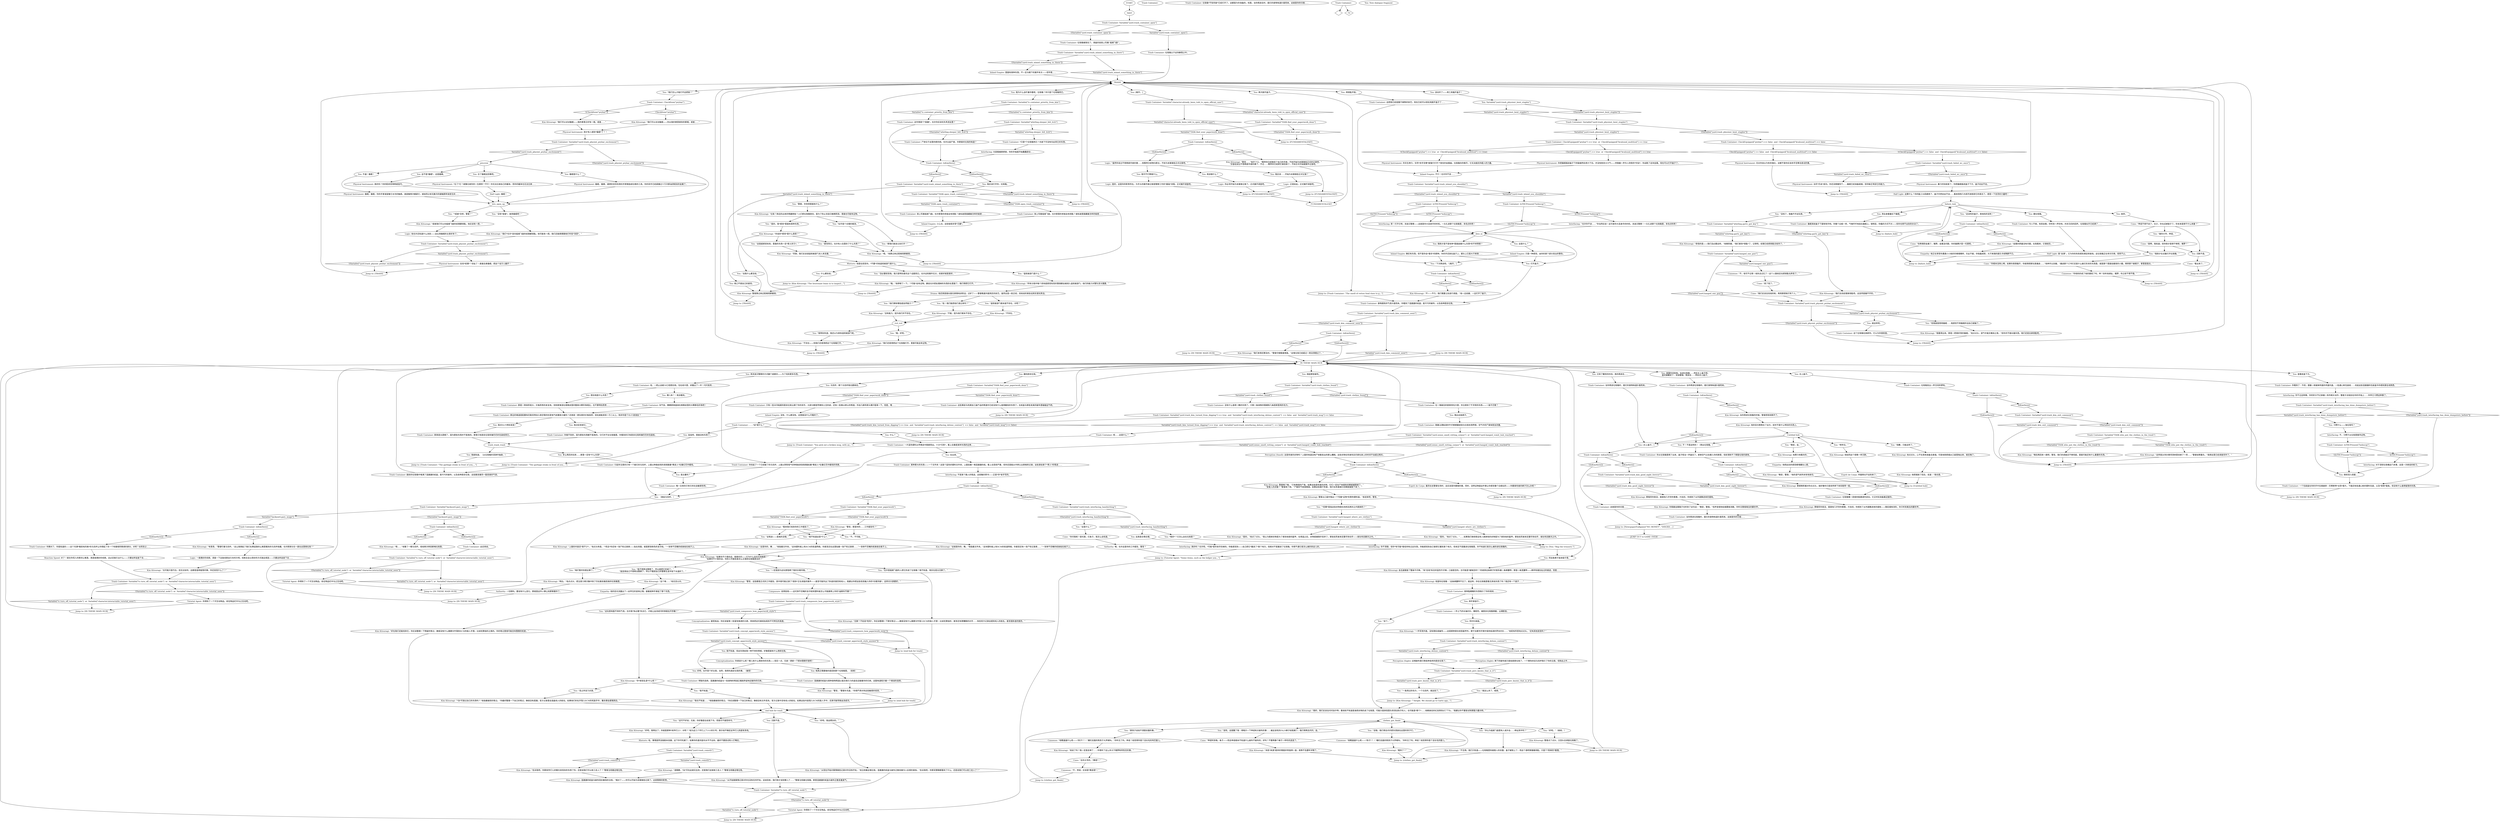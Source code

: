 # YARD / TRASH
# You can click on the trash container. This lets you see the padlock has a Whirling-in-Rags logo on it -> go to Garte -> ask for key -> open container - > get your paperwork
# ==================================================
digraph G {
	  0 [label="START"];
	  1 [label="input"];
	  2 [label="Trash Container: 垃圾箱被锁住了。滑盖的挂锁上写着“褴褛飞旋”。"];
	  3 [label="TRASH"];
	  4 [label="Trash Container: IsKimHere()"];
	  5 [label="IsKimHere()", shape=diamond];
	  6 [label="!(IsKimHere())", shape=diamond];
	  7 [label="Trash Container: "];
	  8 [label="Trash Container: 这个垃圾箱在挑衅你。它认为你很软弱。"];
	  9 [label="Cuno: “看出来了。”"];
	  10 [label="Kim Kitsuragi: 他望向垃圾箱：“这条裤腰带不见了。就这样。你在垃圾箱里看见其他东西了吗？我还有一个袋子……”"];
	  11 [label="Cuno: “坤诺听到咯，条子——而且坤诺根本不知道什么破布不破布的，好吗？不要再像个婊子一样叽叽歪歪了。”"];
	  12 [label="Jump to: [Tutorial Agent: \"Some items, such as the ledger you...\"]"];
	  13 [label="You: “吾之所言乃天意。”"];
	  14 [label="Kim Kitsuragi: “*汝*可查过自己的东西吗？”他指着破损的笔记。“你最好整理一下自己的笔记，确保没有遗漏。官方记录里会涵盖线人的姓名。如果他们的名字落入RCM的死敌手中，屠杀便会紧随其后。”"];
	  15 [label="Kim Kitsuragi: “好吧，我明白了。你就是那种*纯爷们儿*，对吧？”他为这几个字打上了小小的引号，表示他不确定这爷们儿到底有多纯。"];
	  16 [label="Jump to: [IN THERE MAIN HUB]"];
	  17 [label="Kim Kitsuragi: 他费力地看向你。"];
	  18 [label="Trash Container: *只是*个垃圾箱而已？天底下可没有仅此而已的东西。"];
	  19 [label="rvd_rvd"];
	  20 [label="Kim Kitsuragi: “没有能力。因为他们并不存在。”"];
	  21 [label="Physical Instrument: 刚才有人提到*撬棍*了？！"];
	  22 [label="Physical Instrument: 撬棍，撬棍，你的手掌渴望着它冰冷的触感。渴望着再次握紧它，就如同之前无数次的接触那样亲密无间……"];
	  23 [label="lets_open_up"];
	  24 [label="Trash Container: 当你爬进垃圾箱时，腐烂的食物味道扑面而来。这就是你的归宿……"];
	  25 [label="Kim Kitsuragi: 湿漉漉的纸盒与破布回应着他的注视。“哦对了——你可以开始为本案做些记录了。这是警察的职责。”"];
	  26 [label="You: 我可不打算做什么。"];
	  27 [label="Logic: 正是如此。正式展开调查吧。"];
	  28 [label="Jump to: [NewspaperEndgame(\"NO_MONEY\", \"DISGRA ...]"];
	  29 [label="Jump to: [IN THERE MAIN HUB]"];
	  30 [label="Jump to: [Trash Container: \"You pick out a broken mug, with an...\"]"];
	  31 [label="Trash Container: 令人不爽。有损自尊。你听到一声铃响，并非沉闷的回声。垃圾箱似乎已经满了……"];
	  32 [label="You: 沉默不语。"];
	  33 [label="Trash Container: 这把锁已经屈服于娴熟的技艺。现在已经可以轻松地掀开盖子了……"];
	  34 [label="Trash Container: 那边的难道是配置有厄勒克特拉f2真空管的科登电气前置放大器吗？还真是！那玩意的价格高昂，轻松就能卖到一万二以上。除非你是个Hi-Fi发烧友？"];
	  35 [label="Trash Container: IsKimHere()"];
	  36 [label="IsKimHere()", shape=diamond];
	  37 [label="!(IsKimHere())", shape=diamond];
	  38 [label="Jump to: [IN THERE MAIN HUB]"];
	  39 [label="Trash Container: 一片蓝色塑料从苹果皮中脱颖而出。十分*闪亮*，看上去像是某样东西的边角……"];
	  40 [label="Cunoesse: “他瞎逼逼什么呢——*孩子*？！”栅栏后面的熊孩子大声喊叫。”你听见了吗，坤诺？他觉得你是个没长毛的鸡巴婴儿。”"];
	  41 [label="Trash Container: 湿漉漉的纸盒与某种食物残渣以毫无吸引力的姿态迎接着你的归来。这股味道昭示着一个错误的选择。"];
	  42 [label="Rhetoric: 哇，事情居然没按剧本发展，这下你可吃瘪了。如果你的遣词造句水平不达标，最好不要尝试和人打嘴仗。"];
	  43 [label="You: “是的，我*感觉*里面有某种东西。”"];
	  44 [label="You: 牛逼！撬棍！"];
	  45 [label="You: 撬棍是什么？"];
	  46 [label="Physical Instrument: 动手*仍未*成功。你还没掌握窍门……撬棍已经准备就绪，但你缺乏驾驭它的能力。"];
	  47 [label="Trash Container: IsKimHere()"];
	  48 [label="IsKimHere()", shape=diamond];
	  49 [label="!(IsKimHere())", shape=diamond];
	  50 [label="You: 我该做什么？"];
	  51 [label="Trash Container: Variable[\"yard.trash_interfacing_deluxe_content\"]"];
	  52 [label="Variable[\"yard.trash_interfacing_deluxe_content\"]", shape=diamond];
	  53 [label="!(Variable[\"yard.trash_interfacing_deluxe_content\"])", shape=diamond];
	  54 [label="Trash Container: Variable[\"yard.trash_kim_turned_from_digging\"] == true  and  Variable[\"yard.trash_interfacing_deluxe_content\"]  == false  and  Variable[\"yard.trash_mug\"] == false"];
	  55 [label="Variable[\"yard.trash_kim_turned_from_digging\"] == true  and  Variable[\"yard.trash_interfacing_deluxe_content\"]  == false  and  Variable[\"yard.trash_mug\"] == false", shape=diamond];
	  56 [label="!(Variable[\"yard.trash_kim_turned_from_digging\"] == true  and  Variable[\"yard.trash_interfacing_deluxe_content\"]  == false  and  Variable[\"yard.trash_mug\"] == false)", shape=diamond];
	  57 [label="Trash Container: IsKimHere()"];
	  58 [label="IsKimHere()", shape=diamond];
	  59 [label="!(IsKimHere())", shape=diamond];
	  60 [label="Kim Kitsuragi: “奇怪的是——我们没必要这样。”他微笑着，“我们拿到*钥匙*了，记得吧。经理已经把钥匙交给你了。”"];
	  61 [label="Trash Container: 食物腐败的气息扑面而来。你看到了湿漉漉的纸盒，脏兮兮的破布，以及各种厨余垃圾。"];
	  62 [label="IN THERE MAIN HUB"];
	  63 [label="You: “那孩子说他不清楚衣服的事。”"];
	  64 [label="Trash Container: 面前的垃圾箱中堆满了湿漉漉的纸盒，脏兮兮的破布，以及各种厨余垃圾，这些散发着同一股恶臭的气息。"];
	  65 [label="You: 不！不是这样的！（爬出垃圾箱。）"];
	  66 [label="Jump to: [TRASH]"];
	  67 [label="Jump to: [TRASH]"];
	  68 [label="Logic: 是的，这是你的职责所在。为手头的案件做记录是警察工作的*基础*流程。正式展开调查吧。"];
	  69 [label="You: “那我们就该立刻打开！”"];
	  70 [label="Logic: 他也许还知道什么消息——这比用撬棍的主意好多了。"];
	  71 [label="Trash Container: Variable[\"yard.trash_inland_something_in_there\"]"];
	  72 [label="Variable[\"yard.trash_inland_something_in_there\"]", shape=diamond];
	  73 [label="!(Variable[\"yard.trash_inland_something_in_there\"])", shape=diamond];
	  74 [label="Empathy: 他正在享受你遭遇小小挫折的难堪模样，乐此不疲。你恼羞成怒，大汗淋漓的面孔令他陶醉不已。"];
	  75 [label="Cuno: “你根本没用心啊。如果你真想撬开，你就得把那玩意捅进……”他伸手比划着。“捅进那个订书钉还是什么破烂形状的东西里。就是那个里面挂着锁的小圈。再转那个破棍子，那里是弱点。”"];
	  76 [label="Kim Kitsuragi: “我们来得还算及时。”警督仔细看着里面。“这堆垃圾已经超过一周没清理过了。”"];
	  77 [label="Trash Container: Variable[\"TASK.who_put_the_clothes_in_the_trash\"]"];
	  78 [label="Variable[\"TASK.who_put_the_clothes_in_the_trash\"]", shape=diamond];
	  79 [label="!(Variable[\"TASK.who_put_the_clothes_in_the_trash\"])", shape=diamond];
	  80 [label="You: 是古董吗？"];
	  81 [label="Kim Kitsuragi: “很好。我们应该去问问加尔特，看他知不知道是谁把衣物扔进了垃圾里。可能只是旅馆里负责清洁院子的人，也可能是*那个*……他朝身后的红发男孩点了下头。“我建议你不要尝试和那股力量对峙。”"];
	  82 [label="Jump to: [Trash Container: \"The smell of rotten food rises to g...\"]"];
	  83 [label="end hub for trash"];
	  84 [label="Trash Container: 当你爬进垃圾箱时，腐烂的食物味道扑面而来。"];
	  85 [label="You: “我特别失望。我还以为真有遥视者部门呢。”"];
	  86 [label="You: “哦，好吧。”"];
	  87 [label="You: “似乎是个合理的推测。”"];
	  88 [label="Inland Empire: 里面有某种东西。不一定与眼下的案件有关——但毕竟……"];
	  89 [label="Trash Container: Variable[\"TASK.open_trash_container\"]"];
	  90 [label="Variable[\"TASK.open_trash_container\"]", shape=diamond];
	  91 [label="!(Variable[\"TASK.open_trash_container\"])", shape=diamond];
	  92 [label="You: “但我就是想用撬棍……我感觉不用撬棍的话自己就输了。”"];
	  93 [label="You: “操你大爷，坤诺。”"];
	  94 [label="Jump to: [IN THERE MAIN HUB]"];
	  95 [label="Kim Kitsuragi: 警督点了点头，又回头去调查垃圾箱了。"];
	  96 [label="Kim Kitsuragi: “我也不知道……”他指着破损的笔记。“你应该整理一下自己的笔记。确保没有文件丢失。官方记录中含有线人的姓名。如果这些内容落入RCM的敌人手中，还真可能导致血流成河。”"];
	  97 [label="Cunoesse: “他瞎逼逼什么呢——*孩子*？！”栅栏后面的熊孩子大声喊叫。”你听见了吗，坤诺？他觉得你是个没长毛的婴儿。”"];
	  98 [label="Trash Container: Variable[\"yard.trash_cometh\"]"];
	  99 [label="Variable[\"yard.trash_cometh\"]", shape=diamond];
	  100 [label="!(Variable[\"yard.trash_cometh\"])", shape=diamond];
	  101 [label="Jump to: [IN THERE MAIN HUB]"];
	  102 [label="Trash Container: ……*这*是什么？"];
	  103 [label="Kim Kitsuragi: “你说的*感觉*是什么意思？”"];
	  104 [label="Kim Kitsuragi: “所有分局中每个具有超感官知觉的警探都会被调入遥视者部门。他们的能力对警队至关重要。”"];
	  105 [label="You: “我们怎么才能打开这把锁？”"];
	  106 [label="Trash Container: Variable[\"TASK.find_your_paperwork_done\"]"];
	  107 [label="Variable[\"TASK.find_your_paperwork_done\"]", shape=diamond];
	  108 [label="!(Variable[\"TASK.find_your_paperwork_done\"])", shape=diamond];
	  109 [label="You: 继续深入挖掘……"];
	  110 [label="Kim Kitsuragi: “警官，”警督补充道，“你得严肃对待这些敏感的信息。”"];
	  111 [label="Kim Kitsuragi: “我们可以试试撬棍——你从我的車里拿到的那根。或者……”"];
	  112 [label="You: 挑起那些破布。"];
	  113 [label="Trash Container: 垃圾箱立于这场春雪之中。"];
	  114 [label="You: “该死，这提醒了我：得暗示一下坤诺有关破布的事……被这该死的FALN裤子给耽搁了。我们得再去问问，金。”"];
	  115 [label="Trash Container: Variable[\"yard.trash_interfacing_handwriting\"]"];
	  116 [label="Variable[\"yard.trash_interfacing_handwriting\"]", shape=diamond];
	  117 [label="!(Variable[\"yard.trash_interfacing_handwriting\"])", shape=diamond];
	  118 [label="You: 拽出这条裤子。"];
	  119 [label="Trash Container: 随着沾满粘液的牛仔裤裤腿逐渐与垃圾划清界限，空气中的尸臭味愈加浓重。"];
	  120 [label="Kim Kitsuragi: 他的目光聚焦在了远方。却并不是什么特别的东西上。"];
	  121 [label="You: “明早见。”"];
	  122 [label="You: 又到了睡觉的时间。真的爬进去……"];
	  123 [label="Kim Kitsuragi: “不能，因为他们根本不存在。”"];
	  124 [label="You: 我为什么会盯着你看呢，垃圾箱？你只是个垃圾箱而已。"];
	  125 [label="Physical Instrument: 你把撬棍插进盖子下的裂缝然后用力下压。并没有耗多大力气——伴随着一声令人欣慰的*咔哒*，你战胜了这块金属。现在可以打开盖子了。"];
	  126 [label="Trash Container: Variable[\"yard.trash_inland_you_shouldnt\"]"];
	  127 [label="Variable[\"yard.trash_inland_you_shouldnt\"]", shape=diamond];
	  128 [label="!(Variable[\"yard.trash_inland_you_shouldnt\"])", shape=diamond];
	  129 [label="You: 合上盖子。"];
	  130 [label="Trash Container: IsTHCPresent(\"hobocop\")"];
	  131 [label="IsTHCPresent(\"hobocop\")", shape=diamond];
	  132 [label="!(IsTHCPresent(\"hobocop\"))", shape=diamond];
	  133 [label="dive_in"];
	  134 [label="You: 箭扣炮是什么东西？"];
	  135 [label="You: 哪儿有？！我没看到。"];
	  136 [label="You: （拿起马克杯。）"];
	  137 [label="Trash Container: 在一堆破旧的厨房用毛巾里，你注意到了不寻常的东西——一条牛仔裤？"];
	  138 [label="You: 将衬衫装袋。"];
	  139 [label="Perception (Sight): 剩下的破布就只是些厨房垃圾了，一个黄色的旧马克杯吸引了你的注意。但除此之外……"];
	  140 [label="Kim Kitsuragi: “警官，那是你的……工作报告吗？”"];
	  141 [label="Kim Kitsuragi: “这是你的，瞧……”他指着文件夹。“这块塑料板上有RCM的街道网络。你甚至还在这里贴着一张尸检记录表……”一张惨不忍睹的纸条粘在板子上。"];
	  142 [label="Interfacing: 真的吗？也许吧。*可能*是你亲手扔掉的。你能感觉到——自己把它*塞进了*某个地方。但绝对不是塞进了垃圾箱。你想不通它是怎么被扔到这儿的。"];
	  143 [label="Kim Kitsuragi: “如果你不介意的话，我想问问——它为什么会在垃圾箱里？”\n“如果你不介意的话，你的工作报告是怎么沦落到垃圾箱里去的？”"];
	  144 [label="You: “我不知道。”"];
	  145 [label="Authority: 一切顺利。要说有什么变化，那就是这件小事让他更尊重你了。"];
	  146 [label="Kim Kitsuragi: 警督从口袋中掏出一个写着*证物*的黑色塑料袋。“放进来吧，警官。”"];
	  147 [label="You: “直觉而已。也许有人往里扔了什么东西？”"];
	  148 [label="You: “他们拥有哪些超自然能力？”"];
	  149 [label="You: “没有*或者*。就用撬棍吧！”"];
	  150 [label="Jump to: [FUNDAMENTALEXIT]"];
	  151 [label="Jump to: [FUNDAMENTALEXIT]"];
	  152 [label="Physical Instrument: 去找*经理*？别扯了！直接去拿撬棍，把这个宝贝儿撬开！"];
	  153 [label="Trash Container: 锁上写着褴褛飞旋。也许那里的老板会有钥匙？谁知道里面藏着怎样的秘密……"];
	  154 [label="Physical Instrument: 暴力时刻结束了。你把撬棍插进盖子下方，盖子纹丝不动。"];
	  155 [label="Jump to: [failure_hub]"];
	  156 [label="Trash Container: Variable[\"yard.hanged_one_gun\"]"];
	  157 [label="Variable[\"yard.hanged_one_gun\"]", shape=diamond];
	  158 [label="!(Variable[\"yard.hanged_one_gun\"])", shape=diamond];
	  159 [label="Cunoesse: “你他妈的成了他的跟班了吗，坤？别听他胡扯，猪猡，你之前干得不错。”"];
	  160 [label="You: 打开盖子。"];
	  161 [label="clothes_got_finale"];
	  162 [label="You: “我不知道这是*什么*。”"];
	  163 [label="You: “*初期*是指这些衣物是在他死后两天之内脱掉的？”"];
	  164 [label="Jump to: [You: \"Bag the trousers.\"]"];
	  165 [label="You: 我真正需要做的是回到那个垃圾箱里。（拒绝）"];
	  166 [label="Trash Container: 明智的选择。湿漉漉的纸盒与一些食物的残渣正搔首弄姿地迎接你的归来。"];
	  167 [label="Kim Kitsuragi: “明白。”他点点头，把注意力再次集中到了仍在散发着恶臭的垃圾箱里。"];
	  168 [label="You: “抱歉，只能这样了。”"];
	  169 [label="Kim Kitsuragi: 他点点头，心不在焉地准备去拿烟。可是他刚把烟从口袋里掏出来，就后悔了。"];
	  170 [label="Trash Container: IsKimHere()"];
	  171 [label="IsKimHere()", shape=diamond];
	  172 [label="!(IsKimHere())", shape=diamond];
	  173 [label="Kim Kitsuragi: 警督微笑着对你点点头，就好像你只是突然停下来系鞋带一般。"];
	  174 [label="Trash Container: Variable[\"tc.turn_off_tutorial_node\"]  or  Variable[\"character.interactable_tutorial_seen\"]"];
	  175 [label="Variable[\"tc.turn_off_tutorial_node\"]  or  Variable[\"character.interactable_tutorial_seen\"]", shape=diamond];
	  176 [label="!(Variable[\"tc.turn_off_tutorial_node\"]  or  Variable[\"character.interactable_tutorial_seen\"])", shape=diamond];
	  177 [label="You: 我应该打开你，垃圾箱。"];
	  178 [label="Kim Kitsuragi: “不存在——但我们还是得把这个垃圾箱打开。”"];
	  179 [label="Trash Container: 尸体位于这里的顺风侧。也许比起尸臭，你更喜欢垃圾的味道？"];
	  180 [label="Jump to: [Kim Kitsuragi: \"The lieutenant leans in to inspect...\"]"];
	  181 [label="prycrow"];
	  182 [label="You: 马克杯，那个马克杯我也要拿走。"];
	  183 [label="You: [离开。]"];
	  184 [label="Jump to: [TRASH]"];
	  185 [label="Trash Container: 你做不到的，因为那些东西都不是真的。它们并不在垃圾箱里。你看到的只有厨余垃圾和皱巴巴的包装纸。"];
	  186 [label="Jump to: [Trash Container: \"The garbage stinks in front of you,...\"]"];
	  187 [label="Trash Container: 别气馁，瞧瞧那串盘绕在香蕉皮里的大颗群岛珍珠吧！"];
	  188 [label="Esprit de Corps: 基苏拉吉警督在场时，这应该是你要做的事。同时，没带证物袋这件事让你感觉像个白痴似的——你要拿死者的裤子怎么办呢？"];
	  189 [label="Jump to: [IN THERE MAIN HUB]"];
	  190 [label="You: 什么？"];
	  191 [label="Jump to: [clothes_got_finale]"];
	  192 [label="Kim Kitsuragi: “从开始做案情记录对你也没有任何坏处。话说回来，我们刚才说到哪儿了……”警督注视着垃圾箱，那里湿漉漉的纸盒与破布正散发着臭气。"];
	  193 [label="Jump to: [IN THERE MAIN HUB]"];
	  194 [label="Trash Container: Variable[\"TASK.find_your_paperwork_done\"]"];
	  195 [label="Variable[\"TASK.find_your_paperwork_done\"]", shape=diamond];
	  196 [label="!(Variable[\"TASK.find_your_paperwork_done\"])", shape=diamond];
	  197 [label="Kim Kitsuragi: 当你爬进垃圾箱的时候，警督把视线移开了。"];
	  198 [label="Kim Kitsuragi: 黑暗将你吞没，腐臭味几乎将你熏晕。片刻间，你闻到了从外面飘进来的烟味——随后烟味消失，你只听到离去的脚步声。"];
	  199 [label="Trash Container: Variable[\"tc.container_priority_from_kim\"]"];
	  200 [label="Variable[\"tc.container_priority_from_kim\"]", shape=diamond];
	  201 [label="!(Variable[\"tc.container_priority_from_kim\"])", shape=diamond];
	  202 [label="You: “当我什么都没说。”"];
	  204 [label="Trash Container: Variable[\"yard.trash_failed_wc_once\"]"];
	  205 [label="Variable[\"yard.trash_failed_wc_once\"]", shape=diamond];
	  206 [label="!(Variable[\"yard.trash_failed_wc_once\"])", shape=diamond];
	  207 [label="Trash Container: Variable[\"character.already_been_told_to_open_official_case\"]"];
	  208 [label="Variable[\"character.already_been_told_to_open_official_case\"]", shape=diamond];
	  209 [label="!(Variable[\"character.already_been_told_to_open_official_case\"])", shape=diamond];
	  210 [label="Kim Kitsuragi: “有意思。”警督盯着马克杯。“这让我想起了我们在黄鼠狼的公寓里看到的马克杯收藏。也许那家伙也一直在这里倒垃圾？”"];
	  211 [label="Reaction Speed: 对了！就在你闯入的那间公寓里。真是条微妙的线索。这必定能引出什么——只要这样追查下去……"];
	  212 [label="You: 踢垃圾箱。"];
	  213 [label="Kim Kitsuragi: “金属的质量没有问题。在我看来，它很结实。”"];
	  214 [label="You: 放弃。"];
	  215 [label="Kim Kitsuragi: “这样就从待办事项清单里划掉了一项……”警督如释重负。“我想这里已经调查完毕了。”"];
	  216 [label="Interfacing: 耶！打开它吧，流浪汉警察——这就是你大显身手的时机。一头扎进那个垃圾箱里，多找点料吧！"];
	  217 [label="You: 多么残忍的玩笑……那里一定有*什么东西*……"];
	  218 [label="You: 我就知道。（从垃圾箱的深渊中抽身。）"];
	  219 [label="You: 拉出来。"];
	  220 [label="You: “不。不可能。”"];
	  221 [label="Interfacing: 你不清楚。但你*有可能*曾经持有过这东西。你能感觉到自己曾把它塞到某个地方。但肯定不是塞进垃圾箱里。你不知道它是怎么被扔进垃圾箱的。"];
	  222 [label="Kim Kitsuragi: “好在我们还能找到它。你应该整理一下残留的笔记，确保没有什么重要文件落到RCM的敌人手里。比如犯罪组织之类的。你的笔记里很可能含有警察的机密。”"];
	  223 [label="Kim Kitsuragi: “是的。”他点了点头。“我认为脱掉衣物是为了拿到他穿的盔甲，在得逞之后，衣物就被随手丢弃了。那些拾荒者肯定要尽快动手——就在死后数天之内。”"];
	  224 [label="Jump to: [end hub for trash]"];
	  225 [label="You: “这可不好说，兄弟。你好像是在给我下令。而我可不接受命令。”"];
	  226 [label="Trash Container: 这些果皮与肉类加工副产品的残渣中已经没有什么值得翻找的东西了。在纸盒与那些发臭的破布里碰碰运气吧。"];
	  227 [label="Jump to: [IN THERE MAIN HUB]"];
	  228 [label="Trash Container: 这就是你的归宿……"];
	  229 [label="Inland Empire: 小心点。这些秘密非常*沉痛*。"];
	  230 [label="You: 绝口不提自己的直觉。"];
	  231 [label="Kim Kitsuragi: 警督靠过来近距离观察着锁。"];
	  232 [label="Kim Kitsuragi: “警官……”他开了口。“既然你已经取回了自己的手册，不妨开始为本案做些正式的记录吧。”\n“你曾经说过不想再提手册的事了，不过……既然你已经把它拿回来了，不妨正式开始做案件记录吧。”"];
	  233 [label="Logic: 你必须开始为本案做记录了。正式展开调查吧。"];
	  234 [label="You: 习惯什么——淘垃圾吗？"];
	  235 [label="Trash Container: Variable[\"yard.trash_physint_prybar_excitement\"]"];
	  236 [label="Variable[\"yard.trash_physint_prybar_excitement\"]", shape=diamond];
	  237 [label="!(Variable[\"yard.trash_physint_prybar_excitement\"])", shape=diamond];
	  238 [label="You: 这是什么？"];
	  239 [label="Kim Kitsuragi: “也可能只是巧合。但无论如何，这都是值得留意的事。你还发现什么了？”"];
	  240 [label="Trash Container: Variable[\"yard.trash_physint_prybar_excitement\"]"];
	  241 [label="Variable[\"yard.trash_physint_prybar_excitement\"]", shape=diamond];
	  242 [label="!(Variable[\"yard.trash_physint_prybar_excitement\"])", shape=diamond];
	  243 [label="Jump to: [TRASH]"];
	  244 [label="Trash Container: 哇，一把止战者50口径箭扣炮，包在纸巾里，却露出了一半！闪闪发亮……"];
	  245 [label="Trash Container: 那是一种体积庞大，价格昂贵的来复枪。但和那堆混在香蕉皮里的整串大颗珍珠相比，也不算特别昂贵……"];
	  246 [label="You: 我决定卖掉它。"];
	  247 [label="Perception (Smell): 这是死者的衣物吗？上面的味道没有尸体散发出的那么糟糕。这些衣物在死者死后仍穿在身上的时间不会超过两天。"];
	  248 [label="You: 伸手拿袋子。"];
	  249 [label="You: “没了。”"];
	  250 [label="You: “你认为褴褛飞旋里有人或许会……牵扯其中吗？”"];
	  251 [label="Interfacing: 不是某个路人的笔迹。这密集的草书——正是*你*亲手写的。"];
	  252 [label="Trash Container: Variable[\"TASK.find_your_paperwork\"]"];
	  253 [label="Variable[\"TASK.find_your_paperwork\"]", shape=diamond];
	  254 [label="!(Variable[\"TASK.find_your_paperwork\"])", shape=diamond];
	  255 [label="You: “这是什么？”"];
	  256 [label="Kim Kitsuragi: “你*胡言乱语*什么呢？”"];
	  257 [label="Kim Kitsuragi: “是的。”他点了点头。“……如果我们继续假设有人脱掉他的衣物是为了拿到他的盔甲。那些拾荒者肯定要尽快动手，就在死后数天之内。”"];
	  258 [label="Trash Container: Variable[\"yard.hanged_where_are_clothes\"]"];
	  259 [label="Variable[\"yard.hanged_where_are_clothes\"]", shape=diamond];
	  260 [label="!(Variable[\"yard.hanged_where_are_clothes\"])", shape=diamond];
	  261 [label="Composure: 说得容易——这坨惨不忍睹的复印纸和塑料板怎么可能跟得上你的*迪斯科节奏*？"];
	  262 [label="You: 好吧，似乎是个好主意。当然，我得先搞定垃圾的事。（接受）"];
	  263 [label="You: “好吧，我会照办的。”"];
	  264 [label="Jump to: [IN THERE MAIN HUB]"];
	  265 [label="Trash Container: Variable[\"tc.turn_off_tutorial_node\"]"];
	  266 [label="Variable[\"tc.turn_off_tutorial_node\"]", shape=diamond];
	  267 [label="!(Variable[\"tc.turn_off_tutorial_node\"])", shape=diamond];
	  268 [label="Jump to: [TRASH]"];
	  269 [label="Kim Kitsuragi: “哦。”他停顿了一下。“*可能*会有证物。暴徒也许把处理掉的东西扔在里面了。我们得把它打开。”"];
	  270 [label="Kim Kitsuragi: “垃圾？旅店扔出来的残羹剩饭？人们把垃圾箱锁住，是为了防止流浪汉蜂拥而至。里面也可能有证物。”"];
	  271 [label="Trash Container: Variable[\"yard.trash_interfacing_has_done_dumpsters_before\"]"];
	  272 [label="Variable[\"yard.trash_interfacing_has_done_dumpsters_before\"]", shape=diamond];
	  273 [label="!(Variable[\"yard.trash_interfacing_has_done_dumpsters_before\"])", shape=diamond];
	  274 [label="Interfacing: 你干过这种事。你的肘关节记录着一系列相关动作，整套方法铭刻在你的手指上……你早已习惯这种事了。"];
	  275 [label="Trash Container: CheckItem(\"prybar\")"];
	  276 [label="CheckItem(\"prybar\")", shape=diamond];
	  277 [label="!(CheckItem(\"prybar\"))", shape=diamond];
	  278 [label="Trash Container: IsKimHere()"];
	  279 [label="IsKimHere()", shape=diamond];
	  280 [label="!(IsKimHere())", shape=diamond];
	  281 [label="You: “下次再说吧。”[离开。]"];
	  282 [label="Trash Container: IsTHCPresent(\"hobocop\")"];
	  283 [label="IsTHCPresent(\"hobocop\")", shape=diamond];
	  284 [label="!(IsTHCPresent(\"hobocop\"))", shape=diamond];
	  285 [label="Trash Container: 只有一些冰冷粘腻的厨余垃圾沾满了你的双手。大部分都是苹果和土豆的皮，还有一些难以辨认的残渣，外加几根鸡骨头偶尔客串一下。但是，嘿……"];
	  286 [label="You: 我对Hi-Fi特别发烧！"];
	  287 [label="Trash Container: 引起你注意的只有一个破烂的马克杯，上面以种族歧视的调调画着*黄皮人*在番红花中嬉戏。"];
	  288 [label="You: “就这么多了，我想。”"];
	  289 [label="Trash Container: 某种更大的东西——一个文件夹！这是个蓝色的塑料文件夹，上面挂着一堆湿漉漉的纸。看上去受损严重，但你还是能从中辨认出表格和记录。这些源自某个*男人*的笔迹……"];
	  290 [label="You: “一定是因为这玩意阻碍了我的办案风格。”"];
	  291 [label="Trash Container: Variable[\"yard.trash_concept_apperwork_style_answer\"]"];
	  292 [label="Variable[\"yard.trash_concept_apperwork_style_answer\"]", shape=diamond];
	  293 [label="!(Variable[\"yard.trash_concept_apperwork_style_answer\"])", shape=diamond];
	  294 [label="Empathy: 他的目光流露出了一丝罕见的哀悼之情。接着就伸手拿起了那个东西。"];
	  295 [label="Trash Container: 你从垃圾箱里爬了出来，盖子哐当一声盖住了。新鲜空气立刻袭入你的肺里，但却清除不了那股垃圾的臭味。"];
	  296 [label="Jump to: [TRASH]"];
	  297 [label="Drama: 他还真是擅长面无表情地讲笑话。记好了——警督精通冷面笑匠的技艺。虽然总是一脸正经，但他说的某些话其实是玩笑话。"];
	  298 [label="Jump to: [TRASH]"];
	  299 [label="You: “遥视者部门根本就不存在，对吧？”"];
	  300 [label="Physical Instrument: *忘了*它？就像忘掉你的一生那样？不行！你无法忘掉自己的躯体，而你的躯体也无法忘掉……"];
	  301 [label="Half Light: 撬棍！"];
	  302 [label="Trash Container: 垃圾箱*不知何故*已经打开了。这都是为你准备的，哈里。当你爬进去时，腐烂的食物味道扑面而来。这就是你的归宿……"];
	  303 [label="Interfacing: 不，习惯于从垃圾里搜寻证物。"];
	  304 [label="Trash Container: CheckEquipped(\"prybar\") == true  or  CheckEquipped(\"kvalsund_multitool\") == true"];
	  305 [label="CheckEquipped(\"prybar\") == true  or  CheckEquipped(\"kvalsund_multitool\") == true", shape=diamond];
	  306 [label="!(CheckEquipped(\"prybar\") == true  or  CheckEquipped(\"kvalsund_multitool\") == true)", shape=diamond];
	  307 [label="Trash Container: Variable[\"yard.trash_physinst_bent_staples\"]"];
	  308 [label="Variable[\"yard.trash_physinst_bent_staples\"]", shape=diamond];
	  309 [label="!(Variable[\"yard.trash_physinst_bent_staples\"])", shape=diamond];
	  310 [label="You: “没戏了，我撬不开这玩意。”"];
	  311 [label="Inland Empire: 不行！也许你不该……"];
	  312 [label="You: 翻找厨余垃圾。"];
	  313 [label="Trash Container: IsKimHere()"];
	  314 [label="IsKimHere()", shape=diamond];
	  315 [label="!(IsKimHere())", shape=diamond];
	  316 [label="Kim Kitsuragi: “稍后再回来一趟吧，警官。我们的调查还不够彻底。里面可能还有什么重要的东西。”"];
	  317 [label="Trash Container: 那真是太遗憾了，因为那些东西并不是真的。那里只有厨余垃圾和皱巴巴的包装纸而已。"];
	  318 [label="trash_trash_trash"];
	  319 [label="Trash Container: 唯一古老的只有它的社会敏感性吧。"];
	  320 [label="Trash Container: IsKimHere()"];
	  321 [label="IsKimHere()", shape=diamond];
	  322 [label="!(IsKimHere())", shape=diamond];
	  323 [label="Jump to: [IN THERE MAIN HUB]"];
	  324 [label="Kim Kitsuragi: “一件军用外套。没有商标或编号——这是那种穿在轻型盔甲外，便于在都市环境中保持低调的罗纹衬衫……”他若有所思地点点头。“还有其他发现吗？”"];
	  325 [label="Kim Kitsuragi: “这就是你的，瞧。”他指着文件夹。“这块塑料板上有RCM的街道网络。你甚至还有一张尸检记录表……”一张惨不忍睹的纸条粘在板子上。"];
	  326 [label="You: *我的*？它怎么会在垃圾里？"];
	  327 [label="Kim Kitsuragi: “从现在开始对案情做些记录对你没有坏处。”他注视着这堆垃圾，湿漉漉的纸盒与破布正散发着令人反感的臭味。“告诉我吧，你那双慧眼都看到了什么。还是说我们可以收工走人了？”"];
	  328 [label="Trash Container: Variable[\"whirling.sleeper_felt_itch\"]"];
	  329 [label="Variable[\"whirling.sleeper_felt_itch\"]", shape=diamond];
	  330 [label="!(Variable[\"whirling.sleeper_felt_itch\"])", shape=diamond];
	  331 [label="You: “晚安，金。”"];
	  332 [label="Trash Container: Variable[\"yard.trash_kim_good_night_forever\"]"];
	  333 [label="Variable[\"yard.trash_kim_good_night_forever\"]", shape=diamond];
	  334 [label="!(Variable[\"yard.trash_kim_good_night_forever\"])", shape=diamond];
	  335 [label="Untitled hub"];
	  336 [label="You: “哇！我们能把他们请过来吗？”"];
	  337 [label="Kim Kitsuragi: “唔。”他靠过来近距离观察着锁。"];
	  338 [label="Kim Kitsuragi: “或者我们可以向褴褛飞旋的经理要钥匙。他应该有一把。”"];
	  339 [label="Trash Container: Variable[\"yard.trash_kim_exit_comment\"]"];
	  340 [label="Variable[\"yard.trash_kim_exit_comment\"]", shape=diamond];
	  341 [label="!(Variable[\"yard.trash_kim_exit_comment\"])", shape=diamond];
	  342 [label="FUNDAMENTALEXIT"];
	  343 [label="Interfacing: 对于深挖垃圾桶这门本事，这是一次绝佳的练习。"];
	  344 [label="Inland Empire: 只是一种感觉。由你的某个部分发出的警告。"];
	  345 [label="Physical Instrument: 无论你自以为有多强壮，这都不是你应该赤手空拳去尝试的事。"];
	  346 [label="You: 该动手了——用工具撬开盖子！"];
	  347 [label="You: Variable[\"yard.trash_physinst_bent_staples\"]"];
	  348 [label="Variable[\"yard.trash_physinst_bent_staples\"]", shape=diamond];
	  349 [label="!(Variable[\"yard.trash_physinst_bent_staples\"])", shape=diamond];
	  350 [label="failure_hub"];
	  351 [label="Cuno: “我们应该去找他的枪，再用那把枪打死个人。”"];
	  352 [label="Trash Container: 这还用说。"];
	  353 [label="You: 将这条裤子装进袋子里。"];
	  354 [label="Kim Kitsuragi: “消息*来源*提供的情报非常值得一查，我等不及要听详情了。”"];
	  355 [label="You: 再次掀开盖子。"];
	  356 [label="You: “这玩意有股不祥的气息。也许我*有必要*失去它，才能让血流成河的惨剧拉开序幕？”"];
	  357 [label="Kim Kitsuragi: “无聊？不如说*危险*。你应该整理一下那份笔记——确保没有什么重要文件落入RCM的敌人手里：比如犯罪组织，甚至还有更糟糕的对手……有些官方记录会提到线人的姓名，甚至是卧底的探员。”"];
	  358 [label="You: 沉默不语。"];
	  359 [label="Jump to: [IN THERE MAIN HUB]"];
	  360 [label="You: [关上盖子。]"];
	  361 [label="Tutorial Agent: 你得到了一个可互动物品。前往物品栏中与之互动吧。"];
	  362 [label="Kim Kitsuragi: “我们还是得把这个垃圾箱打开。里面可能会有证物。”"];
	  363 [label="You: “遥视者部门是什么？”"];
	  364 [label="Jump to: [TRASH]"];
	  365 [label="Physical Instrument: 撬棍，撬棒，诸神钦定的利用杠杆原理造成位移的工具。你的双手已经紧握过十万次那油漆斑驳的金属了。"];
	  366 [label="You: 就寝时间到啦。钻进垃圾箱……然后关上盖子吧。\n是时候睡觉了，流浪警探。爬进去……然后合上盖子。"];
	  367 [label="Logic: “虽然你说过不想再提手册的事……但既然已经物归原主，不妨为本案做些正式记录吧。”"];
	  368 [label="Physical Instrument: 你天生神力，仅凭*赤手空拳*就强行打开了锁住的金属盖。垃圾箱向你敞开。它无法抵抗你超人的力量。"];
	  369 [label="Trash Container: "];
	  370 [label="", shape=diamond];
	  371 [label="!()", shape=diamond];
	  372 [label="Trash Container: 你猜对了。你是知道的——这个充满*殖民地风格*的马克杯让你想起了另一个有着相同情调的家伙，对吧？总而言之……"];
	  373 [label="Cuno: “坤诺不得不说了，伙计，你也忒掉链子了。你本来是想干什么来着？”"];
	  374 [label="Kim Kitsuragi: “我看得出来。那是一把很好用的撬棍。”他点点头，语气中毫无嘲讽之意。“但你并不擅长撬东西。我们还是去拿钥匙吧。”"];
	  375 [label="You: “我刚才在试着打开垃圾箱。”"];
	  376 [label="You: 查看纸盒下方。"];
	  377 [label="Jump to: [TRASH]"];
	  378 [label="Trash Container: Variable[\"yard.sense_smell_rotting_corpse\"]  or  Variable[\"yard.hanged_vomit_hub_reached\"]"];
	  379 [label="Variable[\"yard.sense_smell_rotting_corpse\"]  or  Variable[\"yard.hanged_vomit_hub_reached\"]", shape=diamond];
	  380 [label="!(Variable[\"yard.sense_smell_rotting_corpse\"]  or  Variable[\"yard.hanged_vomit_hub_reached\"])", shape=diamond];
	  381 [label="You: 这真是合情合理。"];
	  382 [label="You: “我不想再当警察了，所以就把它扔掉了。”\n“我觉得自己不想再当警察了，所以干脆把自己的警察生涯冲进下水道好了。”"];
	  383 [label="You: “也许是褴褛飞旋的人把它扔进了垃圾箱？我不知道，我实在是太无聊了。”"];
	  384 [label="Cunoesse: “不，坤诺，应该是*黄皮佬*！”"];
	  385 [label="Conceptualization: 你胡说什么呢？哪儿有什么想抓你的东西——现实一点，兄弟！更新一下那本警察手册吧！"];
	  386 [label="Kim Kitsuragi: “看来我们找到你的工作报告了。”"];
	  387 [label="Trash Container: Variable[\"yard.trash_composure_how_paperwork_style\"]"];
	  388 [label="Variable[\"yard.trash_composure_how_paperwork_style\"]", shape=diamond];
	  389 [label="!(Variable[\"yard.trash_composure_how_paperwork_style\"])", shape=diamond];
	  390 [label="Kim Kitsuragi: “告诉我吧，你那纯爷们儿的眼光发现别的东西了吗，还是说我们可以收工走人了？”警督注视着这堆垃圾。"];
	  391 [label="Kim Kitsuragi: 他把烟放了回去，说道：“我也是。”"];
	  392 [label="Kim Kitsuragi: “晚安，警探，”他的语气前所未有地亲切。"];
	  393 [label="Trash Container: 垃圾箱像一具棺材般邀请你进去。它正时刻准备着迎接你。"];
	  394 [label="Trash Container: 这毕竟是个*容器*。也许你应该优先考虑这里？"];
	  395 [label="Kim Kitsuragi: “同意。我们应该请遥视者部门派人来支援。”"];
	  396 [label="You: 什么都别说。"];
	  397 [label="Trash Container: Variable[\"yard.trash_physint_prybar_excitement\"]"];
	  398 [label="Variable[\"yard.trash_physint_prybar_excitement\"]", shape=diamond];
	  399 [label="!(Variable[\"yard.trash_physint_prybar_excitement\"])", shape=diamond];
	  400 [label="Trash Container: IsTHCPresent(\"hobocop\")"];
	  401 [label="IsTHCPresent(\"hobocop\")", shape=diamond];
	  402 [label="!(IsTHCPresent(\"hobocop\"))", shape=diamond];
	  403 [label="Trash Container: CheckEquipped(\"prybar\") == false  and  CheckEquipped(\"kvalsund_multitool\") == false"];
	  404 [label="CheckEquipped(\"prybar\") == false  and  CheckEquipped(\"kvalsund_multitool\") == false", shape=diamond];
	  405 [label="!(CheckEquipped(\"prybar\") == false  and  CheckEquipped(\"kvalsund_multitool\") == false)", shape=diamond];
	  406 [label="Cuno: “奇了怪了。”"];
	  407 [label="Trash Container: IsKimHere()"];
	  408 [label="IsKimHere()", shape=diamond];
	  409 [label="!(IsKimHere())", shape=diamond];
	  410 [label="Trash Container: 垃圾箱发出一声沉闷的锣响。"];
	  411 [label="Trash Container: IsKimHere()"];
	  412 [label="IsKimHere()", shape=diamond];
	  413 [label="!(IsKimHere())", shape=diamond];
	  414 [label="You: 我不知道，但这东西给我一种不祥的预感。好像里面有什么想抓住我。"];
	  415 [label="Trash Container: 当你爬进垃圾箱时，腐烂食物味道扑面而来。"];
	  416 [label="Jump to: [Untitled hub]"];
	  417 [label="Esprit de Corps: 早晨再也不会到来了。"];
	  418 [label="Trash Container: IsKimHere()"];
	  419 [label="IsKimHere()", shape=diamond];
	  420 [label="!(IsKimHere())", shape=diamond];
	  421 [label="Kim Kitsuragi: “我们可以试试撬棍——我的車里正好有一根。或者……”"];
	  422 [label="Jump to: [Trash Container: \"The garbage stinks in front of you,...\"]"];
	  423 [label="Trash Container: 你捡起了一个已经破了的马克杯，上面以阴阳怪气的种族歧视调调描绘着*黄皮人*在番红花中嬉戏的场景。"];
	  424 [label="Interfacing: 光是看着那把锁，你的手指就开始蠢蠢欲动……"];
	  425 [label="Trash Container: 某种黏糊糊的东西吸引了你的视线……"];
	  426 [label="Trash Container: Variable[\"backyard.gary_mugs\"]"];
	  427 [label="Variable[\"backyard.gary_mugs\"]", shape=diamond];
	  428 [label="!(Variable[\"backyard.gary_mugs\"])", shape=diamond];
	  429 [label="Half Light: 是“自满”。它为你的失败感到满足和愉悦。这垃圾箱正在幸灾乐祸，窃笑不止。"];
	  430 [label="Kim Kitsuragi: “唔……”他瞥了一眼马克杯，视线再次转回那堆垃圾里。"];
	  431 [label="Kim Kitsuragi: “看到了？”"];
	  432 [label="You: “这笔迹——是我的没错。”"];
	  433 [label="Conceptualization: 接受挑战。你应该留意一些富有格调的元素，用来把这坨废纸抬高到不可预见的高度。"];
	  434 [label="Trash Container: IsKimHere()"];
	  435 [label="IsKimHere()", shape=diamond];
	  436 [label="!(IsKimHere())", shape=diamond];
	  437 [label="Kim Kitsuragi: 他如同这个夜晚一样沉默。"];
	  438 [label="Kim Kitsuragi: 黑暗将你吞没，腐臭味几乎将你熏晕。片刻间，你闻到了从外面飘进来的烟味。"];
	  439 [label="Trash Container: Variable[\"tc.turn_off_tutorial_node\"]  or  Variable[\"character.interactable_tutorial_seen\"]"];
	  440 [label="Variable[\"tc.turn_off_tutorial_node\"]  or  Variable[\"character.interactable_tutorial_seen\"]", shape=diamond];
	  441 [label="!(Variable[\"tc.turn_off_tutorial_node\"]  or  Variable[\"character.interactable_tutorial_seen\"])", shape=diamond];
	  442 [label="Trash Container: 锁上写着褴褛飞旋。也许那里的老板会有钥匙？谁知道里面藏着怎样的秘密……"];
	  443 [label="Jump to: [TRASH]"];
	  444 [label="You: 忘了撬棍这回事吧。"];
	  445 [label="You: 我应该……开始为本案做些正式记录？"];
	  446 [label="Trash Container: 撬棍滑进盖子下面吱吱作响。你像个白痴一样，气喘吁吁地挂在撬棍上。很明显，你撬的方式不对——但你也想不出别的办法了。"];
	  447 [label="Jump to: [failure_hub]"];
	  448 [label="Trash Container: Variable[\"whirling.garte_got_key\"]"];
	  449 [label="Variable[\"whirling.garte_got_key\"]", shape=diamond];
	  450 [label="!(Variable[\"whirling.garte_got_key\"])", shape=diamond];
	  451 [label="Cuno: “是啊，我知道，但你刚才是想干嘛呢，猪猡？”"];
	  452 [label="Jump to: [TRASH]"];
	  453 [label="Inland Empire: 确实有东西。但不是你会*喜欢*的那种。你的手还放在盖子上，额头上已是大汗淋漓……"];
	  454 [label="Interfacing: “也许你不该……”你当然应该！这可是你大显身手的时机，流浪汉警察！一头扎进那个垃圾箱里，多找点料吧！"];
	  455 [label="Trash Container: Variable[\"yard.trash_perc_knows_that_is_it\"]"];
	  456 [label="Variable[\"yard.trash_perc_knows_that_is_it\"]", shape=diamond];
	  457 [label="!(Variable[\"yard.trash_perc_knows_that_is_it\"])", shape=diamond];
	  458 [label="Jump to: [Kim Kitsuragi: \"\"Alright. We should go to Garte aga...\"]"];
	  459 [label="You: “没错，我们得去问问把东西放在这里的孩子们。”"];
	  460 [label="You: “好吧。”（继续。）"];
	  461 [label="Kim Kitsuragi: “上面的内容还*真不少*。”他点头称是。“*而且*你还有一张尸检记录表——贴在背面。就是那张粉色的复印纸。”一张惨不忍睹的纸条粘在板子上。"];
	  462 [label="Cuno: “你问我呢？是坨屎，烂条子。我怎么会知道。”"];
	  463 [label="Jump to: [end hub for trash]"];
	  464 [label="Trash Container: 没有什么值得一瞧的东西了。只剩一条烧焦的围裙和几条厨房里用的毛巾。"];
	  465 [label="Kim Kitsuragi: 你隔着金属箱子也听到了这句话：“晚安，警探。”但声音很快如烟雾般消散。你听见警督离去的脚步声。"];
	  466 [label="Tutorial Agent: 你得到了一个可互动物品。前往物品栏中与之互动吧。"];
	  467 [label="Trash Container: Variable[\"yard.trash_inland_something_in_there\"]"];
	  468 [label="Variable[\"yard.trash_inland_something_in_there\"]", shape=diamond];
	  469 [label="!(Variable[\"yard.trash_inland_something_in_there\"])", shape=diamond];
	  470 [label="You: “警督，你觉得里面有什么？”"];
	  471 [label="Jump to: [TRASH]"];
	  472 [label="Trash Container: 一个包装盒在你的手中支离破碎：巴蒂斯特*太阳*麦片。下面还有些通心粉的塑料包装，以及*吞勃*面条。但没有什么值得留意的东西。"];
	  473 [label="Perception (Sight): 这堆破布里只剩各种各样的厨余垃圾了。"];
	  474 [label="Tutorial Agent: 你得到了一个可交互物品。前往物品栏中与之互动吧。"];
	  475 [label="Logic: 一条微妙的线索。调查一下这条线索会引向何方吧。线索总会以奇妙的方式彼此相连——只要这样追查下去……"];
	  476 [label="Trash Container: 呃……这是什么？"];
	  477 [label="Half Light: 这算什么？你的肱三头肌都疼了，盖子仍然纹丝不动……看来得用几句恶咒来粉碎它的意志了。感受一下言灵的力量吧！"];
	  478 [label="You: 用全身重量压下撬棍。"];
	  479 [label="Cunoesse: “不，他可不记得！他失去记忆了！这个人猿肯定也把钥匙也弄丢了。”"];
	  480 [label="Kim Kitsuragi: “我们去找经理拿钥匙吧，这显然是撬不开的。”"];
	  481 [label="You: 用流浪汉警察的方式翻个底朝天——为了找到更多东西。"];
	  482 [label="Trash Container: Variable[\"yard.trash_container_open\"]"];
	  483 [label="Variable[\"yard.trash_container_open\"]", shape=diamond];
	  484 [label="!(Variable[\"yard.trash_container_open\"])", shape=diamond];
	  485 [label="Kim Kitsuragi: 警督嗅了嗅。“只有微弱的尸臭。如果这些是死者的衣物，它们一定在尸体腐败初期就被脱掉了。”\n“受害人的衣服？”警督闻了闻。“尸胺的气味很微弱。如果这些属于死者，他们在死者腐烂初期就被脱下来了。”"];
	  486 [label="Kim Kitsuragi: 金迅速搜查了整条牛仔裤。“有*吉他*标志的蓝色牛仔裤。口袋是空的。也可能是*被掏空的*？死者穿这条裤子时曾系着一条裤腰带，那是一条宽腰带——裤袢有被拉扯过的痕迹，但是……"];
	  487 [label="Trash Container: 一件土气的长袖衬衫，橄榄色，被厨余垃圾簇拥着，沾满脓液。"];
	  488 [label="You: “一条用过的毛巾，一个马克杯。就这些了。”"];
	  489 [label="Jump to: [clothes_got_finale]"];
	  490 [label="Inland Empire: 没有，什么都没有。这里面没什么可看的了。"];
	  491 [label="You: 省省吧，里面没有东西了。"];
	  492 [label="Authority: 嘿，也许这是你的工作报告，警官？"];
	  493 [label="Kim Kitsuragi: “警官，这些都是正式的工作报告。其中很可能记录了*很多*正在调查的案件——甚至可能列出了卧底的探员和线人。我建议你把这些信息融入你的*办案风格*，这样对大家都好。”"];
	  494 [label="Kim Kitsuragi: “这个嘛……”他无言以对。"];
	  495 [label="Kim Kitsuragi: “他说了吗？我一定是走神了……毕竟听了这么多关于猪猡和同性恋的事。”"];
	  496 [label="Cuno: “去你大爷的，*黄佬*！”"];
	  497 [label="Trash Container: Variable[\"yard.trash_clothes_found\"]"];
	  498 [label="Variable[\"yard.trash_clothes_found\"]", shape=diamond];
	  499 [label="!(Variable[\"yard.trash_clothes_found\"])", shape=diamond];
	  500 [label="Trash Container: IsKimHere()"];
	  501 [label="IsKimHere()", shape=diamond];
	  502 [label="!(IsKimHere())", shape=diamond];
	  503 [label="Kim Kitsuragi: “不存在。”"];
	  504 [label="You: “没必要挖苦我。我只是特别喜欢这个话题而已。也许这和案件无关，但爱好就是爱好。”"];
	  505 [label="You: “这是超感官知觉。里面的东西一定*意义非凡*。”"];
	  506 [label="You: “*或者*怎样，警督？”"];
	  507 [label="Trash Container: Variable[\"yard.trash_kim_comment_seen\"]"];
	  508 [label="Variable[\"yard.trash_kim_comment_seen\"]", shape=diamond];
	  509 [label="!(Variable[\"yard.trash_kim_comment_seen\"])", shape=diamond];
	  510 [label="Trash Container: 你看到了：牛奶，摆着一枚破掉鸡蛋的鸡蛋托盘，一些通心粉包装纸……捡起这些湿漉漉的包装盒令你感到莫名地熟悉。"];
	  511 [label="You: 用钥匙开锁。"];
	  512 [label="You: “这该死的盖子，真他妈的该死！”"];
	  513 [label="Cuno: “别再埋怨金属了，猪猡。金属没问题，你的胳膊才是一坨屎呢。”"];
	  514 [label="You: 就这样吧。"];
	  515 [label="You: 我刚才是不是有种*里面装着什么东西*的不祥预感？"];
	  516 [label="Kim Kitsuragi: “不——不行。我们需要立刻进行调查。”他一边说着，一边打开了盖子。"];
	  517 [label="Kim Kitsuragi: “不见得。我们只知道——垃圾箱里有被害人的衣服，盖子被锁上了，而这个酒吧掌握着钥匙。只是个*简单的*推理。”"];
	  518 [label="Kim Kitsuragi: “请赐教，*汝*可在此窥见玄机，还是我们这就收工走人？”警督注视着这堆垃圾。"];
	  519 [label="You: “咱们暂时别提这事了。”"];
	  520 [label="You: New dialogue fragment"];
	  521 [label="Empathy: 他把此刻的感受都埋藏在心里。"];
	  522 [label="Rhetoric: 他是在挖苦你。*不要*问他遥视者部门是什么。"];
	  523 [label="Physical Instrument: 真的吗？你的肌肉觉得两者皆可。"];
	  524 [label="You: 这不是*撬棍*，这是撬棒。"];
	  525 [label="Kim Kitsuragi: “我们*也许*该向褴褛飞旋的经理要钥匙。他可能有一把。我们还能顺便跟他打听些*消息*。”"];
	  526 [label="Jump to: [FUNDAMENTALEXIT]"];
	  12410009 [label="JUMP OUT to GAME OVER!", shape=diamond];
	  0 -> 1
	  1 -> 482
	  2 -> 71
	  3 -> 355
	  3 -> 105
	  3 -> 183
	  3 -> 346
	  3 -> 124
	  3 -> 511
	  4 -> 5
	  4 -> 6
	  5 -> 339
	  6 -> 377
	  8 -> 184
	  9 -> 243
	  10 -> 425
	  11 -> 354
	  12 -> 474
	  13 -> 14
	  14 -> 83
	  15 -> 42
	  16 -> 62
	  17 -> 521
	  18 -> 424
	  19 -> 85
	  19 -> 86
	  20 -> 19
	  21 -> 397
	  22 -> 23
	  23 -> 506
	  23 -> 149
	  24 -> 28
	  25 -> 265
	  26 -> 68
	  27 -> 150
	  28 -> 12410009
	  29 -> 62
	  30 -> 423
	  31 -> 429
	  32 -> 9
	  33 -> 311
	  34 -> 286
	  34 -> 246
	  35 -> 36
	  35 -> 37
	  36 -> 430
	  37 -> 352
	  38 -> 62
	  39 -> 219
	  40 -> 495
	  41 -> 110
	  42 -> 98
	  43 -> 103
	  44 -> 22
	  45 -> 365
	  46 -> 471
	  47 -> 48
	  47 -> 49
	  48 -> 232
	  49 -> 367
	  50 -> 233
	  51 -> 52
	  51 -> 53
	  52 -> 473
	  53 -> 139
	  54 -> 56
	  54 -> 55
	  55 -> 476
	  56 -> 359
	  57 -> 58
	  57 -> 59
	  58 -> 213
	  59 -> 513
	  60 -> 156
	  61 -> 507
	  62 -> 481
	  62 -> 312
	  62 -> 129
	  62 -> 366
	  62 -> 112
	  62 -> 182
	  62 -> 376
	  62 -> 122
	  63 -> 40
	  64 -> 62
	  65 -> 295
	  66 -> 3
	  67 -> 3
	  68 -> 150
	  69 -> 337
	  70 -> 235
	  71 -> 72
	  71 -> 73
	  72 -> 3
	  73 -> 88
	  74 -> 155
	  75 -> 159
	  76 -> 62
	  77 -> 78
	  77 -> 79
	  78 -> 215
	  79 -> 316
	  80 -> 319
	  81 -> 161
	  82 -> 61
	  83 -> 225
	  83 -> 358
	  83 -> 263
	  84 -> 360
	  85 -> 178
	  86 -> 362
	  87 -> 337
	  88 -> 3
	  89 -> 90
	  89 -> 91
	  90 -> 442
	  91 -> 153
	  92 -> 374
	  93 -> 451
	  94 -> 62
	  95 -> 323
	  96 -> 83
	  97 -> 431
	  98 -> 99
	  98 -> 100
	  99 -> 518
	  100 -> 390
	  101 -> 62
	  102 -> 491
	  102 -> 190
	  103 -> 505
	  103 -> 202
	  103 -> 147
	  104 -> 297
	  105 -> 275
	  106 -> 107
	  106 -> 108
	  107 -> 47
	  108 -> 526
	  109 -> 472
	  110 -> 224
	  111 -> 21
	  112 -> 497
	  113 -> 3
	  114 -> 11
	  115 -> 116
	  115 -> 117
	  116 -> 381
	  116 -> 326
	  117 -> 255
	  118 -> 119
	  119 -> 378
	  120 -> 335
	  121 -> 437
	  122 -> 84
	  123 -> 19
	  124 -> 199
	  125 -> 311
	  126 -> 128
	  126 -> 127
	  127 -> 130
	  128 -> 282
	  129 -> 410
	  130 -> 131
	  130 -> 132
	  131 -> 454
	  132 -> 133
	  133 -> 160
	  133 -> 281
	  133 -> 515
	  133 -> 238
	  134 -> 245
	  135 -> 187
	  136 -> 426
	  137 -> 118
	  138 -> 324
	  139 -> 455
	  140 -> 432
	  140 -> 162
	  140 -> 220
	  141 -> 143
	  142 -> 12
	  143 -> 290
	  143 -> 356
	  143 -> 519
	  143 -> 382
	  143 -> 383
	  144 -> 96
	  145 -> 227
	  146 -> 353
	  146 -> 163
	  147 -> 337
	  148 -> 20
	  149 -> 525
	  150 -> 342
	  151 -> 342
	  152 -> 67
	  153 -> 229
	  154 -> 477
	  155 -> 350
	  156 -> 157
	  156 -> 158
	  157 -> 479
	  158 -> 240
	  159 -> 452
	  160 -> 61
	  161 -> 459
	  161 -> 460
	  161 -> 114
	  161 -> 250
	  161 -> 63
	  162 -> 141
	  163 -> 258
	  164 -> 353
	  165 -> 41
	  166 -> 110
	  167 -> 145
	  168 -> 169
	  169 -> 391
	  170 -> 171
	  170 -> 172
	  171 -> 332
	  172 -> 228
	  173 -> 393
	  174 -> 176
	  174 -> 175
	  175 -> 29
	  176 -> 466
	  177 -> 89
	  178 -> 443
	  179 -> 500
	  180 -> 231
	  181 -> 444
	  181 -> 524
	  181 -> 44
	  181 -> 45
	  182 -> 423
	  183 -> 207
	  184 -> 3
	  185 -> 318
	  186 -> 64
	  187 -> 34
	  188 -> 189
	  189 -> 62
	  190 -> 39
	  191 -> 161
	  192 -> 265
	  193 -> 62
	  194 -> 195
	  194 -> 196
	  195 -> 226
	  196 -> 285
	  197 -> 120
	  198 -> 24
	  199 -> 200
	  199 -> 201
	  200 -> 394
	  201 -> 328
	  202 -> 231
	  204 -> 205
	  204 -> 206
	  205 -> 46
	  206 -> 154
	  207 -> 208
	  207 -> 209
	  208 -> 526
	  209 -> 106
	  210 -> 475
	  211 -> 174
	  212 -> 31
	  213 -> 74
	  214 -> 373
	  215 -> 377
	  216 -> 133
	  217 -> 287
	  218 -> 186
	  219 -> 289
	  220 -> 325
	  221 -> 12
	  222 -> 83
	  223 -> 164
	  224 -> 83
	  225 -> 15
	  226 -> 16
	  227 -> 62
	  228 -> 28
	  229 -> 296
	  230 -> 231
	  231 -> 66
	  232 -> 151
	  233 -> 150
	  234 -> 303
	  235 -> 236
	  235 -> 237
	  236 -> 152
	  237 -> 67
	  238 -> 344
	  239 -> 174
	  240 -> 241
	  240 -> 242
	  241 -> 514
	  241 -> 92
	  242 -> 184
	  243 -> 3
	  244 -> 134
	  244 -> 135
	  245 -> 34
	  246 -> 185
	  247 -> 320
	  248 -> 487
	  249 -> 81
	  250 -> 517
	  251 -> 411
	  252 -> 253
	  252 -> 254
	  253 -> 386
	  254 -> 140
	  255 -> 462
	  256 -> 144
	  256 -> 13
	  257 -> 164
	  258 -> 259
	  258 -> 260
	  259 -> 257
	  260 -> 223
	  261 -> 387
	  262 -> 166
	  263 -> 327
	  264 -> 62
	  265 -> 266
	  265 -> 267
	  266 -> 193
	  267 -> 474
	  268 -> 3
	  269 -> 268
	  270 -> 43
	  270 -> 69
	  270 -> 87
	  271 -> 272
	  271 -> 273
	  272 -> 234
	  272 -> 109
	  273 -> 472
	  274 -> 271
	  275 -> 276
	  275 -> 277
	  276 -> 111
	  277 -> 421
	  278 -> 280
	  278 -> 279
	  279 -> 210
	  280 -> 372
	  281 -> 407
	  282 -> 283
	  282 -> 284
	  283 -> 216
	  284 -> 133
	  285 -> 490
	  286 -> 317
	  287 -> 80
	  287 -> 136
	  288 -> 458
	  289 -> 251
	  290 -> 493
	  291 -> 292
	  291 -> 293
	  292 -> 165
	  292 -> 414
	  292 -> 262
	  293 -> 463
	  294 -> 222
	  295 -> 418
	  296 -> 3
	  297 -> 336
	  297 -> 299
	  297 -> 148
	  298 -> 3
	  299 -> 503
	  300 -> 301
	  301 -> 23
	  303 -> 400
	  304 -> 305
	  304 -> 306
	  305 -> 125
	  306 -> 368
	  307 -> 308
	  307 -> 309
	  308 -> 304
	  309 -> 403
	  310 -> 448
	  311 -> 126
	  312 -> 194
	  313 -> 314
	  313 -> 315
	  314 -> 76
	  315 -> 62
	  316 -> 377
	  317 -> 318
	  318 -> 217
	  318 -> 218
	  319 -> 136
	  320 -> 321
	  320 -> 322
	  321 -> 485
	  322 -> 188
	  323 -> 62
	  324 -> 51
	  325 -> 143
	  326 -> 221
	  327 -> 265
	  328 -> 329
	  328 -> 330
	  329 -> 18
	  330 -> 179
	  331 -> 17
	  332 -> 333
	  332 -> 334
	  333 -> 198
	  334 -> 438
	  335 -> 65
	  335 -> 168
	  335 -> 360
	  335 -> 331
	  335 -> 121
	  336 -> 123
	  337 -> 364
	  338 -> 70
	  339 -> 340
	  339 -> 341
	  340 -> 377
	  341 -> 77
	  343 -> 109
	  344 -> 160
	  344 -> 281
	  345 -> 471
	  346 -> 347
	  347 -> 348
	  347 -> 349
	  348 -> 307
	  349 -> 307
	  350 -> 512
	  350 -> 212
	  350 -> 310
	  350 -> 214
	  350 -> 478
	  351 -> 240
	  352 -> 439
	  353 -> 486
	  354 -> 489
	  355 -> 82
	  356 -> 256
	  357 -> 83
	  358 -> 192
	  359 -> 62
	  360 -> 170
	  361 -> 38
	  362 -> 443
	  363 -> 104
	  364 -> 3
	  365 -> 23
	  366 -> 415
	  367 -> 50
	  367 -> 26
	  367 -> 445
	  368 -> 311
	  369 -> 370
	  369 -> 371
	  372 -> 211
	  373 -> 32
	  373 -> 93
	  373 -> 375
	  374 -> 184
	  375 -> 75
	  376 -> 510
	  377 -> 3
	  378 -> 379
	  378 -> 380
	  379 -> 247
	  380 -> 320
	  381 -> 142
	  382 -> 494
	  383 -> 357
	  384 -> 191
	  385 -> 165
	  385 -> 262
	  386 -> 432
	  386 -> 162
	  386 -> 220
	  387 -> 388
	  387 -> 389
	  388 -> 433
	  389 -> 463
	  390 -> 25
	  391 -> 416
	  392 -> 416
	  394 -> 500
	  395 -> 522
	  396 -> 180
	  397 -> 398
	  397 -> 399
	  398 -> 181
	  399 -> 23
	  400 -> 401
	  400 -> 402
	  401 -> 343
	  402 -> 109
	  403 -> 404
	  403 -> 405
	  404 -> 345
	  405 -> 204
	  406 -> 351
	  407 -> 408
	  407 -> 409
	  408 -> 516
	  410 -> 4
	  411 -> 412
	  411 -> 413
	  412 -> 252
	  413 -> 115
	  414 -> 385
	  415 -> 434
	  416 -> 335
	  417 -> 416
	  418 -> 419
	  418 -> 420
	  419 -> 173
	  420 -> 393
	  421 -> 21
	  422 -> 64
	  423 -> 80
	  423 -> 136
	  424 -> 500
	  425 -> 248
	  425 -> 249
	  426 -> 427
	  426 -> 428
	  427 -> 278
	  428 -> 35
	  429 -> 155
	  430 -> 439
	  431 -> 489
	  432 -> 461
	  433 -> 291
	  434 -> 435
	  434 -> 436
	  435 -> 197
	  436 -> 360
	  436 -> 65
	  437 -> 417
	  438 -> 465
	  439 -> 440
	  439 -> 441
	  440 -> 38
	  441 -> 361
	  442 -> 229
	  443 -> 3
	  444 -> 300
	  445 -> 27
	  446 -> 447
	  447 -> 350
	  448 -> 449
	  448 -> 450
	  449 -> 60
	  450 -> 480
	  451 -> 32
	  451 -> 375
	  452 -> 3
	  453 -> 160
	  453 -> 281
	  454 -> 133
	  455 -> 456
	  455 -> 457
	  456 -> 488
	  457 -> 288
	  458 -> 81
	  459 -> 97
	  460 -> 95
	  461 -> 143
	  462 -> 492
	  463 -> 83
	  464 -> 54
	  465 -> 24
	  466 -> 29
	  467 -> 468
	  467 -> 469
	  468 -> 470
	  468 -> 230
	  469 -> 298
	  470 -> 270
	  471 -> 3
	  472 -> 94
	  473 -> 455
	  474 -> 193
	  475 -> 239
	  476 -> 30
	  477 -> 350
	  478 -> 446
	  479 -> 406
	  480 -> 240
	  481 -> 244
	  482 -> 483
	  482 -> 484
	  483 -> 113
	  484 -> 2
	  485 -> 146
	  486 -> 10
	  487 -> 138
	  488 -> 458
	  489 -> 161
	  490 -> 102
	  491 -> 422
	  492 -> 12
	  493 -> 261
	  494 -> 294
	  495 -> 496
	  496 -> 384
	  497 -> 498
	  497 -> 499
	  498 -> 464
	  499 -> 137
	  500 -> 501
	  500 -> 502
	  501 -> 467
	  502 -> 177
	  503 -> 19
	  504 -> 269
	  505 -> 395
	  506 -> 338
	  507 -> 508
	  507 -> 509
	  508 -> 62
	  509 -> 313
	  510 -> 274
	  511 -> 33
	  512 -> 57
	  513 -> 155
	  514 -> 8
	  515 -> 453
	  516 -> 61
	  517 -> 489
	  518 -> 25
	  519 -> 167
	  521 -> 392
	  522 -> 504
	  522 -> 363
	  522 -> 396
	  523 -> 23
	  524 -> 523
	  525 -> 235
	  526 -> 342
}

